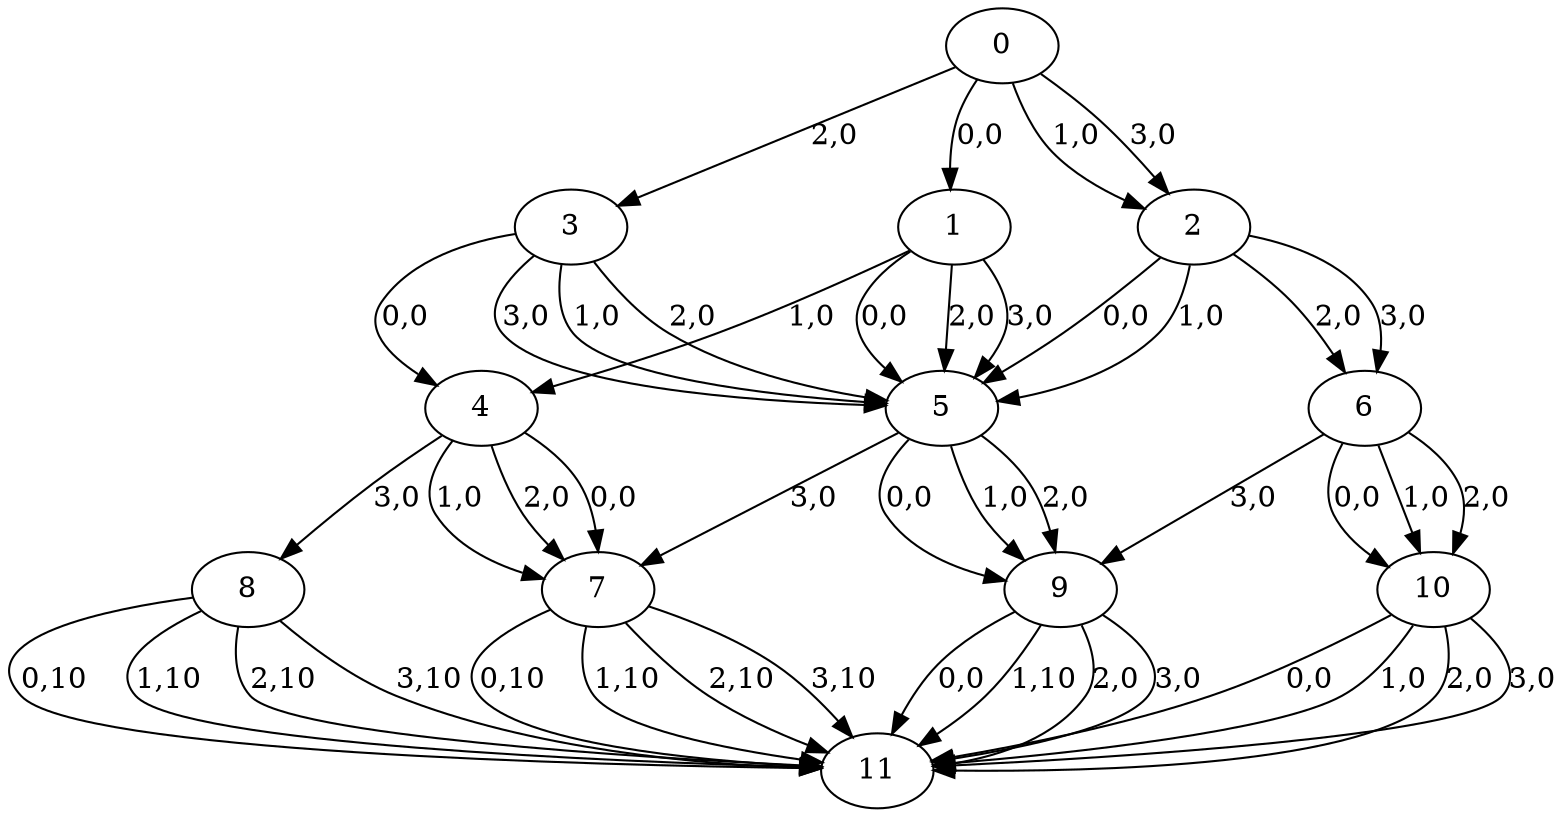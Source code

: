 digraph "wregular" {
	graph [hierarchic=1];
	0 [name="0,0"];
	1 [name="1,0"];
	2 [name="1,1"];
	3 [name="1,2"];
	4 [name="2,0"];
	5 [name="2,1"];
	6 [name="2,2"];
	7 [name="3,0"];
	8 [name="3,1"];
	9 [name="3,2"];
	10 [name="3,3"];
	11 [name="4,0"];
	0 -> 1 [label="0,0"];
	0 -> 2 [label="1,0"];
	0 -> 3 [label="2,0"];
	0 -> 2 [label="3,0"];
	3 -> 4 [label="0,0"];
	1 -> 5 [label="0,0"];
	2 -> 5 [label="0,0"];
	3 -> 5 [label="1,0"];
	1 -> 4 [label="1,0"];
	2 -> 5 [label="1,0"];
	3 -> 5 [label="2,0"];
	1 -> 5 [label="2,0"];
	2 -> 6 [label="2,0"];
	3 -> 5 [label="3,0"];
	1 -> 5 [label="3,0"];
	2 -> 6 [label="3,0"];
	4 -> 7 [label="0,0"];
	5 -> 9 [label="0,0"];
	6 -> 10 [label="0,0"];
	4 -> 7 [label="1,0"];
	5 -> 9 [label="1,0"];
	6 -> 10 [label="1,0"];
	4 -> 7 [label="2,0"];
	5 -> 9 [label="2,0"];
	6 -> 10 [label="2,0"];
	4 -> 8 [label="3,0"];
	5 -> 7 [label="3,0"];
	6 -> 9 [label="3,0"];
	8 -> 11 [label="0,10"];
	7 -> 11 [label="0,10"];
	9 -> 11 [label="0,0"];
	10 -> 11 [label="0,0"];
	8 -> 11 [label="1,10"];
	7 -> 11 [label="1,10"];
	9 -> 11 [label="1,10"];
	10 -> 11 [label="1,0"];
	8 -> 11 [label="2,10"];
	7 -> 11 [label="2,10"];
	9 -> 11 [label="2,0"];
	10 -> 11 [label="2,0"];
	8 -> 11 [label="3,10"];
	7 -> 11 [label="3,10"];
	9 -> 11 [label="3,0"];
	10 -> 11 [label="3,0"];
}